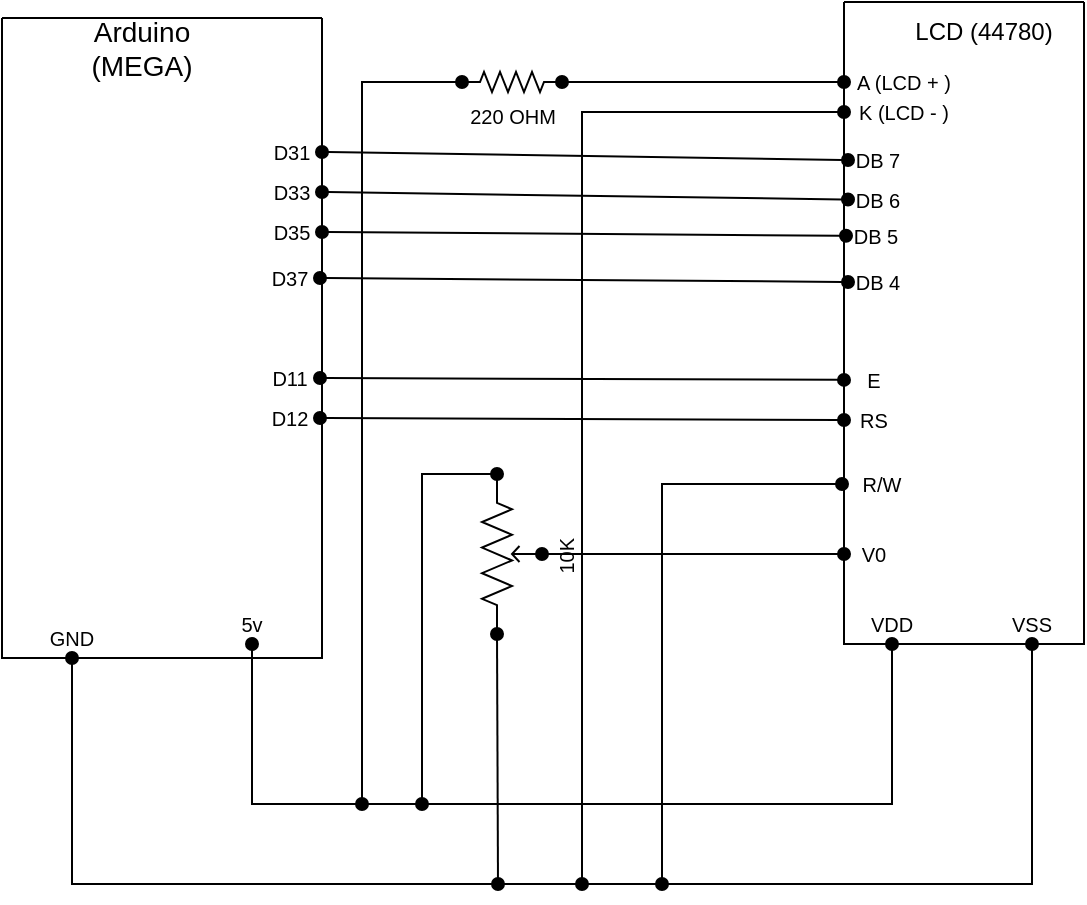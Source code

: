 <mxfile version="16.5.6" type="device"><diagram name="Page-1" id="7e0a89b8-554c-2b80-1dc8-d5c74ca68de4"><mxGraphModel dx="1187" dy="576" grid="1" gridSize="10" guides="1" tooltips="1" connect="1" arrows="0" fold="1" page="1" pageScale="1" pageWidth="1169" pageHeight="827" math="0" shadow="0"><root><mxCell id="0"/><mxCell id="1" parent="0"/><mxCell id="n_MndKxWnpL39BQ449wi-1" value="" style="swimlane;startSize=0;" parent="1" vertex="1"><mxGeometry x="400" y="47" width="160" height="320" as="geometry"/></mxCell><mxCell id="n_MndKxWnpL39BQ449wi-43" value="&lt;font style=&quot;font-size: 10px&quot;&gt;D37&lt;/font&gt;" style="text;html=1;strokeColor=none;fillColor=none;align=center;verticalAlign=middle;whiteSpace=wrap;rounded=0;" parent="n_MndKxWnpL39BQ449wi-1" vertex="1"><mxGeometry x="129" y="120" width="30" height="20" as="geometry"/></mxCell><mxCell id="n_MndKxWnpL39BQ449wi-39" value="&lt;font style=&quot;font-size: 10px&quot;&gt;D35&lt;/font&gt;" style="text;html=1;strokeColor=none;fillColor=none;align=center;verticalAlign=middle;whiteSpace=wrap;rounded=0;" parent="n_MndKxWnpL39BQ449wi-1" vertex="1"><mxGeometry x="130" y="97" width="30" height="20" as="geometry"/></mxCell><mxCell id="n_MndKxWnpL39BQ449wi-38" value="&lt;font style=&quot;font-size: 10px&quot;&gt;D33&lt;/font&gt;" style="text;html=1;strokeColor=none;fillColor=none;align=center;verticalAlign=middle;whiteSpace=wrap;rounded=0;" parent="n_MndKxWnpL39BQ449wi-1" vertex="1"><mxGeometry x="130" y="77" width="30" height="20" as="geometry"/></mxCell><mxCell id="n_MndKxWnpL39BQ449wi-37" value="&lt;font style=&quot;font-size: 10px&quot;&gt;D31&lt;/font&gt;" style="text;html=1;strokeColor=none;fillColor=none;align=center;verticalAlign=middle;whiteSpace=wrap;rounded=0;" parent="n_MndKxWnpL39BQ449wi-1" vertex="1"><mxGeometry x="130" y="57" width="30" height="20" as="geometry"/></mxCell><mxCell id="n_MndKxWnpL39BQ449wi-54" value="&lt;font style=&quot;font-size: 10px&quot;&gt;D11&lt;/font&gt;" style="text;html=1;strokeColor=none;fillColor=none;align=center;verticalAlign=middle;whiteSpace=wrap;rounded=0;" parent="n_MndKxWnpL39BQ449wi-1" vertex="1"><mxGeometry x="129" y="170" width="30" height="20" as="geometry"/></mxCell><mxCell id="n_MndKxWnpL39BQ449wi-36" value="&lt;font style=&quot;font-size: 10px&quot;&gt;D12&lt;/font&gt;" style="text;html=1;strokeColor=none;fillColor=none;align=center;verticalAlign=middle;whiteSpace=wrap;rounded=0;" parent="n_MndKxWnpL39BQ449wi-1" vertex="1"><mxGeometry x="129" y="190" width="30" height="20" as="geometry"/></mxCell><mxCell id="n_MndKxWnpL39BQ449wi-33" value="&lt;font style=&quot;font-size: 10px&quot;&gt;5v&lt;/font&gt;" style="text;html=1;strokeColor=none;fillColor=none;align=center;verticalAlign=middle;whiteSpace=wrap;rounded=0;" parent="n_MndKxWnpL39BQ449wi-1" vertex="1"><mxGeometry x="110" y="293" width="30" height="20" as="geometry"/></mxCell><mxCell id="n_MndKxWnpL39BQ449wi-32" value="&lt;font style=&quot;font-size: 10px&quot;&gt;GND&lt;/font&gt;" style="text;html=1;strokeColor=none;fillColor=none;align=center;verticalAlign=middle;whiteSpace=wrap;rounded=0;" parent="n_MndKxWnpL39BQ449wi-1" vertex="1"><mxGeometry x="20" y="300" width="30" height="20" as="geometry"/></mxCell><mxCell id="n_MndKxWnpL39BQ449wi-81" value="Arduino&lt;br&gt;(MEGA)" style="text;html=1;strokeColor=none;fillColor=none;align=center;verticalAlign=middle;whiteSpace=wrap;rounded=0;fontSize=14;" parent="n_MndKxWnpL39BQ449wi-1" vertex="1"><mxGeometry x="40" width="60" height="30" as="geometry"/></mxCell><mxCell id="n_MndKxWnpL39BQ449wi-2" value="" style="swimlane;startSize=0;" parent="1" vertex="1"><mxGeometry x="821" y="39" width="120" height="321" as="geometry"/></mxCell><mxCell id="n_MndKxWnpL39BQ449wi-5" value="LCD (44780)" style="text;html=1;strokeColor=none;fillColor=none;align=center;verticalAlign=middle;whiteSpace=wrap;rounded=0;" parent="n_MndKxWnpL39BQ449wi-2" vertex="1"><mxGeometry x="20" width="100" height="30" as="geometry"/></mxCell><mxCell id="n_MndKxWnpL39BQ449wi-12" value="&lt;font style=&quot;font-size: 10px&quot;&gt;DB 7&lt;/font&gt;" style="text;html=1;strokeColor=none;fillColor=none;align=center;verticalAlign=middle;whiteSpace=wrap;rounded=0;" parent="n_MndKxWnpL39BQ449wi-2" vertex="1"><mxGeometry x="2" y="69" width="30" height="20" as="geometry"/></mxCell><mxCell id="n_MndKxWnpL39BQ449wi-16" value="&lt;font style=&quot;font-size: 10px&quot;&gt;DB 6&lt;/font&gt;" style="text;html=1;strokeColor=none;fillColor=none;align=center;verticalAlign=middle;whiteSpace=wrap;rounded=0;" parent="n_MndKxWnpL39BQ449wi-2" vertex="1"><mxGeometry x="2" y="89" width="30" height="20" as="geometry"/></mxCell><mxCell id="n_MndKxWnpL39BQ449wi-15" value="&lt;font style=&quot;font-size: 10px&quot;&gt;DB 5&lt;/font&gt;" style="text;html=1;strokeColor=none;fillColor=none;align=center;verticalAlign=middle;whiteSpace=wrap;rounded=0;" parent="n_MndKxWnpL39BQ449wi-2" vertex="1"><mxGeometry x="1" y="107" width="30" height="20" as="geometry"/></mxCell><mxCell id="n_MndKxWnpL39BQ449wi-14" value="&lt;font style=&quot;font-size: 10px&quot;&gt;DB 4&lt;/font&gt;" style="text;html=1;strokeColor=none;fillColor=none;align=center;verticalAlign=middle;whiteSpace=wrap;rounded=0;" parent="n_MndKxWnpL39BQ449wi-2" vertex="1"><mxGeometry x="2" y="130" width="30" height="20" as="geometry"/></mxCell><mxCell id="n_MndKxWnpL39BQ449wi-21" value="&lt;font style=&quot;font-size: 10px&quot;&gt;E&lt;/font&gt;" style="text;html=1;strokeColor=none;fillColor=none;align=center;verticalAlign=middle;whiteSpace=wrap;rounded=0;" parent="n_MndKxWnpL39BQ449wi-2" vertex="1"><mxGeometry y="179" width="30" height="20" as="geometry"/></mxCell><mxCell id="n_MndKxWnpL39BQ449wi-22" value="&lt;font style=&quot;font-size: 10px&quot;&gt;RS&lt;/font&gt;" style="text;html=1;strokeColor=none;fillColor=none;align=center;verticalAlign=middle;whiteSpace=wrap;rounded=0;" parent="n_MndKxWnpL39BQ449wi-2" vertex="1"><mxGeometry y="199" width="30" height="20" as="geometry"/></mxCell><mxCell id="n_MndKxWnpL39BQ449wi-24" value="&lt;font style=&quot;font-size: 10px&quot;&gt;VSS&lt;/font&gt;" style="text;html=1;strokeColor=none;fillColor=none;align=center;verticalAlign=middle;whiteSpace=wrap;rounded=0;" parent="n_MndKxWnpL39BQ449wi-2" vertex="1"><mxGeometry x="79" y="301" width="30" height="20" as="geometry"/></mxCell><mxCell id="n_MndKxWnpL39BQ449wi-25" value="&lt;font style=&quot;font-size: 10px&quot;&gt;VDD&lt;/font&gt;" style="text;html=1;strokeColor=none;fillColor=none;align=center;verticalAlign=middle;whiteSpace=wrap;rounded=0;" parent="n_MndKxWnpL39BQ449wi-2" vertex="1"><mxGeometry x="9" y="301" width="30" height="20" as="geometry"/></mxCell><mxCell id="n_MndKxWnpL39BQ449wi-7" value="&lt;font style=&quot;font-size: 10px&quot;&gt;K (LCD - )&lt;/font&gt;" style="text;html=1;strokeColor=none;fillColor=none;align=center;verticalAlign=middle;whiteSpace=wrap;rounded=0;" parent="n_MndKxWnpL39BQ449wi-2" vertex="1"><mxGeometry y="40" width="60" height="30" as="geometry"/></mxCell><mxCell id="n_MndKxWnpL39BQ449wi-6" value="&lt;font style=&quot;font-size: 10px&quot;&gt;A (LCD + )&lt;/font&gt;" style="text;html=1;strokeColor=none;fillColor=none;align=center;verticalAlign=middle;whiteSpace=wrap;rounded=0;" parent="n_MndKxWnpL39BQ449wi-2" vertex="1"><mxGeometry y="30" width="60" height="20" as="geometry"/></mxCell><mxCell id="n_MndKxWnpL39BQ449wi-46" value="&lt;font style=&quot;font-size: 10px&quot;&gt;V0&lt;/font&gt;" style="text;html=1;strokeColor=none;fillColor=none;align=center;verticalAlign=middle;whiteSpace=wrap;rounded=0;" parent="n_MndKxWnpL39BQ449wi-2" vertex="1"><mxGeometry y="266" width="30" height="20" as="geometry"/></mxCell><mxCell id="n_MndKxWnpL39BQ449wi-26" value="&lt;font style=&quot;font-size: 10px&quot;&gt;R/W&lt;/font&gt;" style="text;html=1;strokeColor=none;fillColor=none;align=center;verticalAlign=middle;whiteSpace=wrap;rounded=0;" parent="n_MndKxWnpL39BQ449wi-2" vertex="1"><mxGeometry x="-1" y="231" width="40" height="20" as="geometry"/></mxCell><mxCell id="n_MndKxWnpL39BQ449wi-48" style="edgeStyle=none;rounded=0;orthogonalLoop=1;jettySize=auto;html=1;exitX=0.5;exitY=0;exitDx=0;exitDy=0;fontSize=10;" parent="1" source="n_MndKxWnpL39BQ449wi-1" target="n_MndKxWnpL39BQ449wi-1" edge="1"><mxGeometry relative="1" as="geometry"/></mxCell><mxCell id="n_MndKxWnpL39BQ449wi-49" style="edgeStyle=none;rounded=0;orthogonalLoop=1;jettySize=auto;html=1;exitX=1;exitY=0.5;exitDx=0;exitDy=0;entryX=0;entryY=0.5;entryDx=0;entryDy=0;fontSize=10;endArrow=oval;endFill=1;startArrow=oval;startFill=1;" parent="1" source="n_MndKxWnpL39BQ449wi-37" target="n_MndKxWnpL39BQ449wi-12" edge="1"><mxGeometry relative="1" as="geometry"/></mxCell><mxCell id="n_MndKxWnpL39BQ449wi-50" style="edgeStyle=none;rounded=0;orthogonalLoop=1;jettySize=auto;html=1;exitX=1;exitY=0.5;exitDx=0;exitDy=0;fontSize=10;endArrow=oval;endFill=1;startArrow=oval;startFill=1;" parent="1" edge="1"><mxGeometry relative="1" as="geometry"><mxPoint x="560" y="134" as="sourcePoint"/><mxPoint x="823" y="137.784" as="targetPoint"/></mxGeometry></mxCell><mxCell id="n_MndKxWnpL39BQ449wi-51" style="edgeStyle=none;rounded=0;orthogonalLoop=1;jettySize=auto;html=1;exitX=1;exitY=0.5;exitDx=0;exitDy=0;fontSize=10;endArrow=oval;endFill=1;startArrow=oval;startFill=1;" parent="1" source="n_MndKxWnpL39BQ449wi-39" target="n_MndKxWnpL39BQ449wi-15" edge="1"><mxGeometry relative="1" as="geometry"/></mxCell><mxCell id="n_MndKxWnpL39BQ449wi-52" style="edgeStyle=none;rounded=0;orthogonalLoop=1;jettySize=auto;html=1;exitX=1;exitY=0.5;exitDx=0;exitDy=0;entryX=0;entryY=0.5;entryDx=0;entryDy=0;fontSize=10;endArrow=oval;endFill=1;startArrow=oval;startFill=1;" parent="1" source="n_MndKxWnpL39BQ449wi-43" target="n_MndKxWnpL39BQ449wi-14" edge="1"><mxGeometry relative="1" as="geometry"/></mxCell><mxCell id="n_MndKxWnpL39BQ449wi-55" style="edgeStyle=none;rounded=0;orthogonalLoop=1;jettySize=auto;html=1;exitX=1;exitY=0.5;exitDx=0;exitDy=0;fontSize=10;endArrow=oval;endFill=1;startArrow=oval;startFill=1;" parent="1" source="n_MndKxWnpL39BQ449wi-54" target="n_MndKxWnpL39BQ449wi-21" edge="1"><mxGeometry relative="1" as="geometry"/></mxCell><mxCell id="n_MndKxWnpL39BQ449wi-59" style="edgeStyle=none;rounded=0;orthogonalLoop=1;jettySize=auto;html=1;exitX=1;exitY=0.5;exitDx=0;exitDy=0;entryX=0;entryY=0.5;entryDx=0;entryDy=0;fontSize=10;endArrow=oval;endFill=1;startArrow=oval;startFill=1;" parent="1" source="n_MndKxWnpL39BQ449wi-36" target="n_MndKxWnpL39BQ449wi-22" edge="1"><mxGeometry relative="1" as="geometry"/></mxCell><mxCell id="n_MndKxWnpL39BQ449wi-62" style="edgeStyle=none;rounded=0;orthogonalLoop=1;jettySize=auto;html=1;exitX=0.5;exitY=1;exitDx=0;exitDy=0;fontSize=10;startArrow=oval;startFill=1;endArrow=oval;endFill=1;entryX=0.5;entryY=1;entryDx=0;entryDy=0;" parent="1" source="n_MndKxWnpL39BQ449wi-24" target="n_MndKxWnpL39BQ449wi-32" edge="1"><mxGeometry relative="1" as="geometry"><mxPoint x="845" y="480" as="targetPoint"/><Array as="points"><mxPoint x="915" y="480"/><mxPoint x="435" y="480"/></Array></mxGeometry></mxCell><mxCell id="n_MndKxWnpL39BQ449wi-63" style="edgeStyle=none;rounded=0;orthogonalLoop=1;jettySize=auto;html=1;exitX=0.5;exitY=1;exitDx=0;exitDy=0;fontSize=10;startArrow=oval;startFill=1;endArrow=oval;endFill=1;entryX=0.5;entryY=1;entryDx=0;entryDy=0;" parent="1" source="n_MndKxWnpL39BQ449wi-25" target="n_MndKxWnpL39BQ449wi-33" edge="1"><mxGeometry relative="1" as="geometry"><mxPoint x="915" y="480" as="targetPoint"/><Array as="points"><mxPoint x="845" y="440"/><mxPoint x="525" y="440"/></Array></mxGeometry></mxCell><mxCell id="n_MndKxWnpL39BQ449wi-67" style="edgeStyle=none;rounded=0;orthogonalLoop=1;jettySize=auto;html=1;exitX=0;exitY=0.5;exitDx=0;exitDy=0;fontSize=10;startArrow=oval;startFill=1;endArrow=oval;endFill=1;" parent="1" source="n_MndKxWnpL39BQ449wi-7" edge="1"><mxGeometry relative="1" as="geometry"><mxPoint x="690" y="480" as="targetPoint"/><Array as="points"><mxPoint x="690" y="94"/></Array></mxGeometry></mxCell><mxCell id="n_MndKxWnpL39BQ449wi-73" style="edgeStyle=none;rounded=0;orthogonalLoop=1;jettySize=auto;html=1;fontSize=10;startArrow=oval;startFill=1;endArrow=oval;endFill=1;exitX=0;exitY=0.5;exitDx=0;exitDy=0;exitPerimeter=0;" parent="1" source="n_MndKxWnpL39BQ449wi-69" edge="1"><mxGeometry relative="1" as="geometry"><mxPoint x="580" y="440" as="targetPoint"/><mxPoint x="620" y="79" as="sourcePoint"/><Array as="points"><mxPoint x="580" y="79"/></Array></mxGeometry></mxCell><mxCell id="n_MndKxWnpL39BQ449wi-69" value="220 OHM" style="pointerEvents=1;verticalLabelPosition=bottom;shadow=0;dashed=0;align=center;html=1;verticalAlign=top;shape=mxgraph.electrical.resistors.resistor_2;fontSize=10;" parent="1" vertex="1"><mxGeometry x="630" y="74" width="50" height="10" as="geometry"/></mxCell><mxCell id="n_MndKxWnpL39BQ449wi-72" style="edgeStyle=none;rounded=0;orthogonalLoop=1;jettySize=auto;html=1;exitX=0;exitY=0.5;exitDx=0;exitDy=0;entryX=1;entryY=0.5;entryDx=0;entryDy=0;entryPerimeter=0;fontSize=10;startArrow=oval;startFill=1;endArrow=oval;endFill=1;" parent="1" source="n_MndKxWnpL39BQ449wi-6" target="n_MndKxWnpL39BQ449wi-69" edge="1"><mxGeometry relative="1" as="geometry"/></mxCell><mxCell id="n_MndKxWnpL39BQ449wi-76" style="edgeStyle=none;rounded=0;orthogonalLoop=1;jettySize=auto;html=1;exitX=0;exitY=0.25;exitDx=0;exitDy=0;exitPerimeter=0;fontSize=10;startArrow=oval;startFill=1;endArrow=oval;endFill=1;" parent="1" source="n_MndKxWnpL39BQ449wi-74" edge="1"><mxGeometry relative="1" as="geometry"><mxPoint x="648" y="480" as="targetPoint"/></mxGeometry></mxCell><mxCell id="n_MndKxWnpL39BQ449wi-77" style="edgeStyle=none;rounded=0;orthogonalLoop=1;jettySize=auto;html=1;exitX=1;exitY=0.25;exitDx=0;exitDy=0;exitPerimeter=0;fontSize=10;startArrow=oval;startFill=1;endArrow=oval;endFill=1;" parent="1" source="n_MndKxWnpL39BQ449wi-74" edge="1"><mxGeometry relative="1" as="geometry"><mxPoint x="610" y="440" as="targetPoint"/><Array as="points"><mxPoint x="610" y="275"/></Array></mxGeometry></mxCell><mxCell id="n_MndKxWnpL39BQ449wi-74" value="10K&amp;nbsp;" style="pointerEvents=1;verticalLabelPosition=bottom;shadow=0;dashed=0;align=center;html=1;verticalAlign=top;shape=mxgraph.electrical.resistors.potentiometer_2;fontSize=10;rotation=-90;" parent="1" vertex="1"><mxGeometry x="615" y="300" width="80" height="30" as="geometry"/></mxCell><mxCell id="n_MndKxWnpL39BQ449wi-78" style="edgeStyle=none;rounded=0;orthogonalLoop=1;jettySize=auto;html=1;exitX=0;exitY=0.5;exitDx=0;exitDy=0;entryX=0.5;entryY=1;entryDx=0;entryDy=0;entryPerimeter=0;fontSize=10;startArrow=oval;startFill=1;endArrow=oval;endFill=1;" parent="1" source="n_MndKxWnpL39BQ449wi-46" target="n_MndKxWnpL39BQ449wi-74" edge="1"><mxGeometry relative="1" as="geometry"/></mxCell><mxCell id="n_MndKxWnpL39BQ449wi-79" style="edgeStyle=none;rounded=0;orthogonalLoop=1;jettySize=auto;html=1;exitX=0;exitY=0.5;exitDx=0;exitDy=0;fontSize=10;startArrow=oval;startFill=1;endArrow=oval;endFill=1;" parent="1" source="n_MndKxWnpL39BQ449wi-26" edge="1"><mxGeometry relative="1" as="geometry"><mxPoint x="730" y="480" as="targetPoint"/><Array as="points"><mxPoint x="730" y="280"/></Array></mxGeometry></mxCell></root></mxGraphModel></diagram></mxfile>
